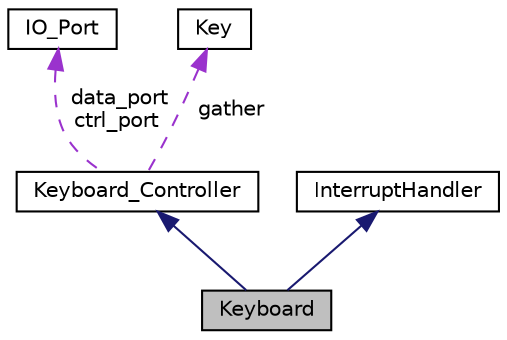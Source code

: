 digraph "Keyboard"
{
  bgcolor="transparent";
  edge [fontname="Helvetica",fontsize="10",labelfontname="Helvetica",labelfontsize="10"];
  node [fontname="Helvetica",fontsize="10",shape=record];
  Node1 [label="Keyboard",height=0.2,width=0.4,color="black", fillcolor="grey75", style="filled", fontcolor="black"];
  Node2 -> Node1 [dir="back",color="midnightblue",fontsize="10",style="solid",fontname="Helvetica"];
  Node2 [label="Keyboard_Controller",height=0.2,width=0.4,color="black",URL="$classKeyboard__Controller.html",tooltip="(PS/2) Tastaturtreiber "];
  Node3 -> Node2 [dir="back",color="darkorchid3",fontsize="10",style="dashed",label=" data_port\nctrl_port" ,fontname="Helvetica"];
  Node3 [label="IO_Port",height=0.2,width=0.4,color="black",URL="$classIO__Port.html",tooltip="Accessor for I/O-Space. "];
  Node4 -> Node2 [dir="back",color="darkorchid3",fontsize="10",style="dashed",label=" gather" ,fontname="Helvetica"];
  Node4 [label="Key",height=0.2,width=0.4,color="black",URL="$classKey.html",tooltip="Translator between scancodes ASCII-code and modifier bits. "];
  Node5 -> Node1 [dir="back",color="midnightblue",fontsize="10",style="solid",fontname="Helvetica"];
  Node5 [label="InterruptHandler",height=0.2,width=0.4,color="black",URL="$classInterruptHandler.html",tooltip="Basisklasse für die Interruptbehandlung. "];
}
